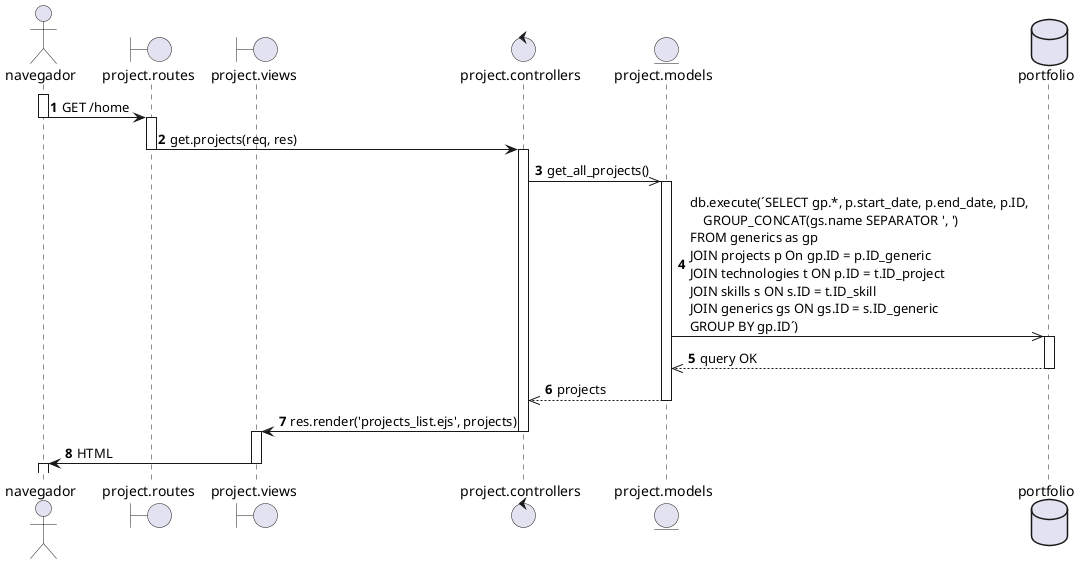 @startuml 

autonumber

actor navegador as nav
boundary "project.routes" as routes
boundary "project.views" as view
control "project.controllers" as controller
entity "project.models" as model
database portfolio as db 

activate nav
nav -> routes: GET /home
deactivate nav
activate routes
routes -> controller: get.projects(req, res)
deactivate routes

activate controller
controller ->> model: get_all_projects()
activate model
model ->> db:db.execute(´SELECT gp.*, p.start_date, p.end_date, p.ID, \n    GROUP_CONCAT(gs.name SEPARATOR ', ') \nFROM generics as gp \nJOIN projects p On gp.ID = p.ID_generic \nJOIN technologies t ON p.ID = t.ID_project \nJOIN skills s ON s.ID = t.ID_skill \nJOIN generics gs ON gs.ID = s.ID_generic \nGROUP BY gp.ID´) 
activate db
db -->> model: query OK
deactivate db
model -->> controller: projects
deactivate model
controller -> view: res.render('projects_list.ejs', projects)
deactivate controller
activate view
view -> nav: HTML
deactivate view
activate nav

@enduml